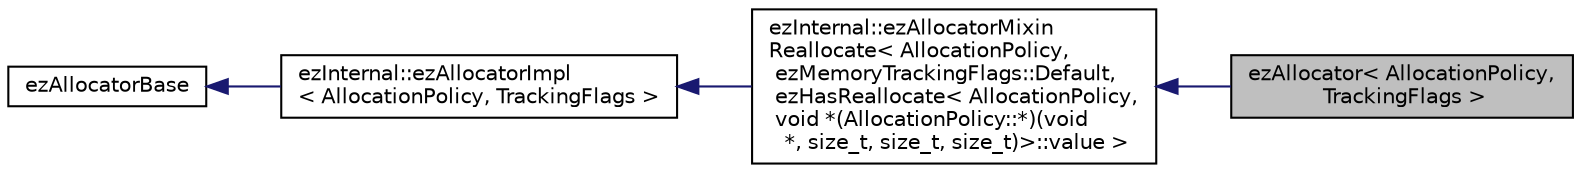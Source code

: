 digraph "ezAllocator&lt; AllocationPolicy, TrackingFlags &gt;"
{
 // LATEX_PDF_SIZE
  edge [fontname="Helvetica",fontsize="10",labelfontname="Helvetica",labelfontsize="10"];
  node [fontname="Helvetica",fontsize="10",shape=record];
  rankdir="LR";
  Node1 [label="ezAllocator\< AllocationPolicy,\l TrackingFlags \>",height=0.2,width=0.4,color="black", fillcolor="grey75", style="filled", fontcolor="black",tooltip="Policy based allocator implementation of the ezAllocatorBase interface."];
  Node2 -> Node1 [dir="back",color="midnightblue",fontsize="10",style="solid",fontname="Helvetica"];
  Node2 [label="ezInternal::ezAllocatorMixin\lReallocate\< AllocationPolicy,\l ezMemoryTrackingFlags::Default,\l ezHasReallocate\< AllocationPolicy,\l void *(AllocationPolicy::*)(void\l *, size_t, size_t, size_t)\>::value \>",height=0.2,width=0.4,color="black", fillcolor="white", style="filled",URL="$d6/dc9/classez_internal_1_1ez_allocator_mixin_reallocate.htm",tooltip=" "];
  Node3 -> Node2 [dir="back",color="midnightblue",fontsize="10",style="solid",fontname="Helvetica"];
  Node3 [label="ezInternal::ezAllocatorImpl\l\< AllocationPolicy, TrackingFlags \>",height=0.2,width=0.4,color="black", fillcolor="white", style="filled",URL="$d2/d98/classez_internal_1_1ez_allocator_impl.htm",tooltip=" "];
  Node4 -> Node3 [dir="back",color="midnightblue",fontsize="10",style="solid",fontname="Helvetica"];
  Node4 [label="ezAllocatorBase",height=0.2,width=0.4,color="black", fillcolor="white", style="filled",URL="$d1/d4c/classez_allocator_base.htm",tooltip="Base class for all memory allocators."];
}

